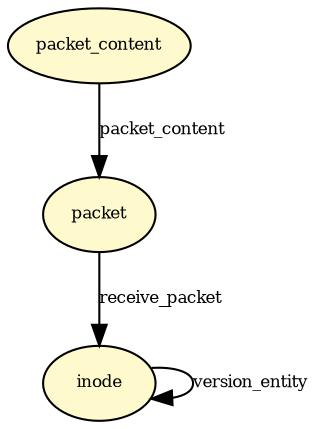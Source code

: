 digraph RGL__DirectedAdjacencyGraph {packet_content[fontsize = 8,label = "packet_content",shape = ellipse, fillcolor="#fffacd", style = filled]

packet[fontsize = 8,label = "packet",shape = ellipse, fillcolor="#fffacd", style = filled]

packet_content -> packet[fontsize = 8,label = "packet_content"]

inode[fontsize = 8,label = "inode",shape = ellipse, fillcolor="#fffacd", style = filled]

packet -> inode[fontsize = 8,label = "receive_packet"]

inode -> inode[fontsize = 8,label = "version_entity"]

}
